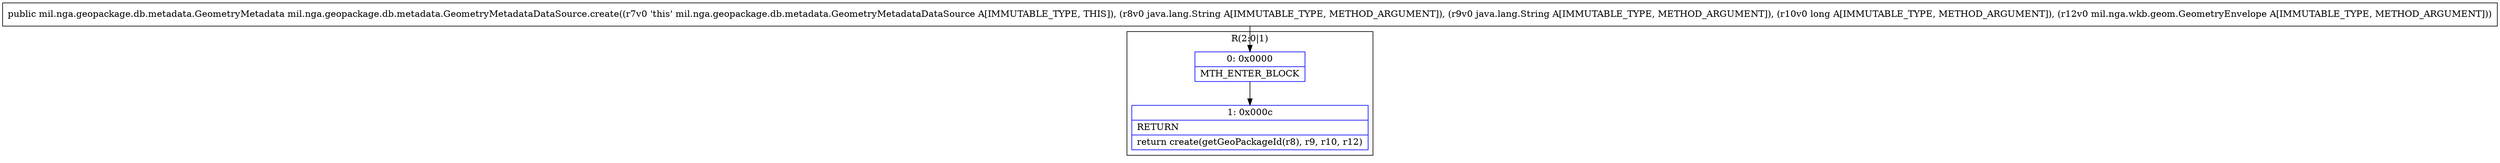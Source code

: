 digraph "CFG formil.nga.geopackage.db.metadata.GeometryMetadataDataSource.create(Ljava\/lang\/String;Ljava\/lang\/String;JLmil\/nga\/wkb\/geom\/GeometryEnvelope;)Lmil\/nga\/geopackage\/db\/metadata\/GeometryMetadata;" {
subgraph cluster_Region_1502127519 {
label = "R(2:0|1)";
node [shape=record,color=blue];
Node_0 [shape=record,label="{0\:\ 0x0000|MTH_ENTER_BLOCK\l}"];
Node_1 [shape=record,label="{1\:\ 0x000c|RETURN\l|return create(getGeoPackageId(r8), r9, r10, r12)\l}"];
}
MethodNode[shape=record,label="{public mil.nga.geopackage.db.metadata.GeometryMetadata mil.nga.geopackage.db.metadata.GeometryMetadataDataSource.create((r7v0 'this' mil.nga.geopackage.db.metadata.GeometryMetadataDataSource A[IMMUTABLE_TYPE, THIS]), (r8v0 java.lang.String A[IMMUTABLE_TYPE, METHOD_ARGUMENT]), (r9v0 java.lang.String A[IMMUTABLE_TYPE, METHOD_ARGUMENT]), (r10v0 long A[IMMUTABLE_TYPE, METHOD_ARGUMENT]), (r12v0 mil.nga.wkb.geom.GeometryEnvelope A[IMMUTABLE_TYPE, METHOD_ARGUMENT])) }"];
MethodNode -> Node_0;
Node_0 -> Node_1;
}

